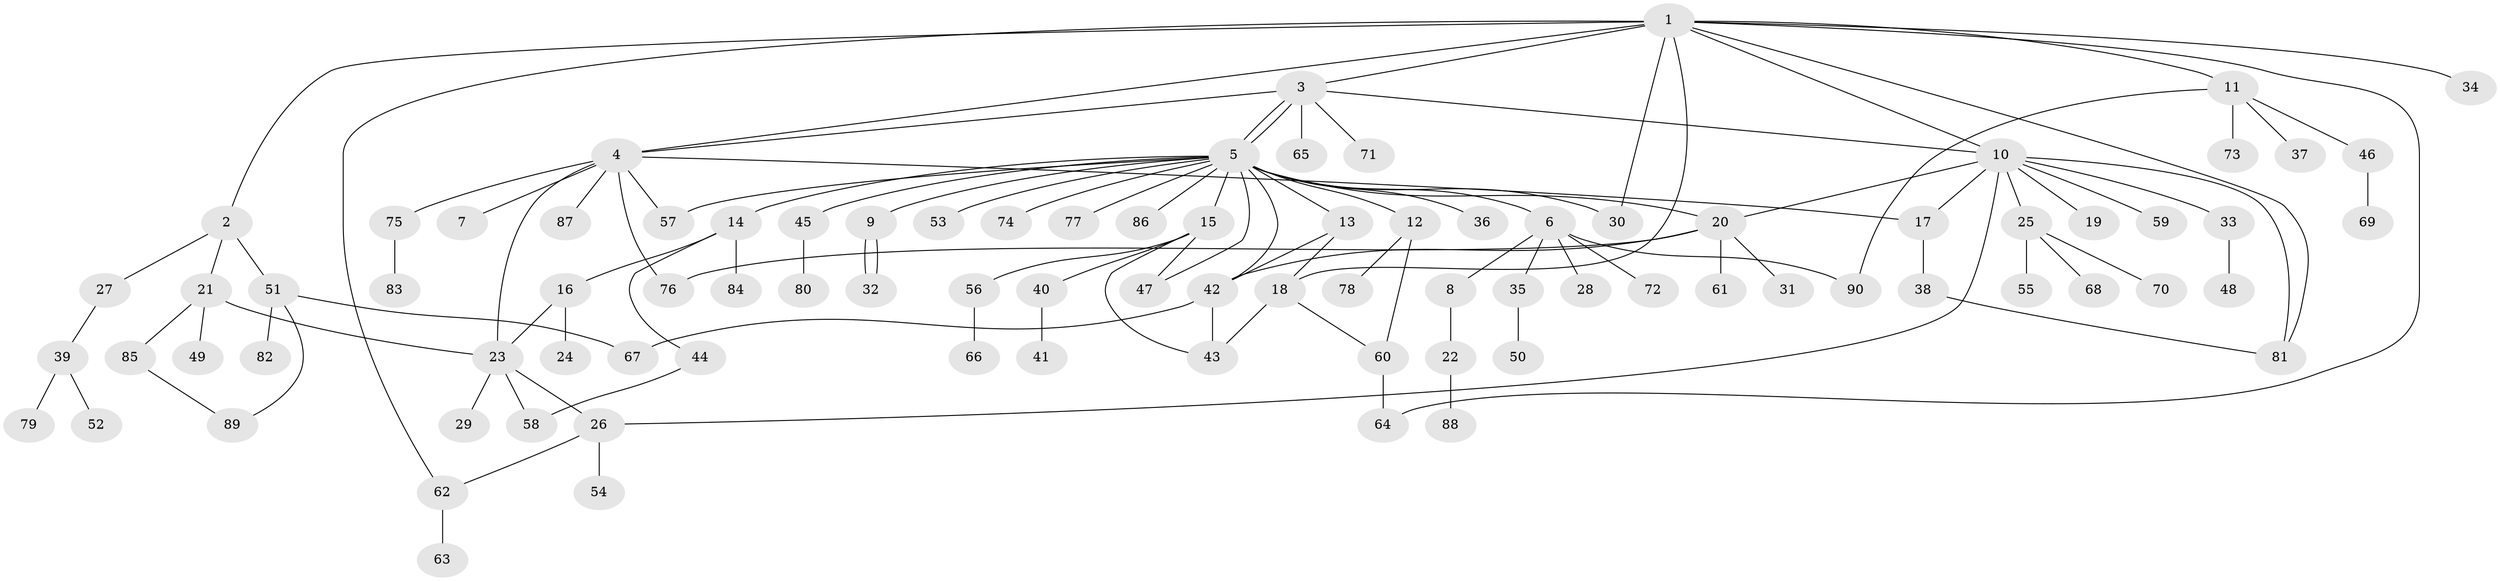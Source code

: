// Generated by graph-tools (version 1.1) at 2025/01/03/09/25 03:01:53]
// undirected, 90 vertices, 116 edges
graph export_dot {
graph [start="1"]
  node [color=gray90,style=filled];
  1;
  2;
  3;
  4;
  5;
  6;
  7;
  8;
  9;
  10;
  11;
  12;
  13;
  14;
  15;
  16;
  17;
  18;
  19;
  20;
  21;
  22;
  23;
  24;
  25;
  26;
  27;
  28;
  29;
  30;
  31;
  32;
  33;
  34;
  35;
  36;
  37;
  38;
  39;
  40;
  41;
  42;
  43;
  44;
  45;
  46;
  47;
  48;
  49;
  50;
  51;
  52;
  53;
  54;
  55;
  56;
  57;
  58;
  59;
  60;
  61;
  62;
  63;
  64;
  65;
  66;
  67;
  68;
  69;
  70;
  71;
  72;
  73;
  74;
  75;
  76;
  77;
  78;
  79;
  80;
  81;
  82;
  83;
  84;
  85;
  86;
  87;
  88;
  89;
  90;
  1 -- 2;
  1 -- 3;
  1 -- 4;
  1 -- 10;
  1 -- 11;
  1 -- 18;
  1 -- 30;
  1 -- 34;
  1 -- 62;
  1 -- 64;
  1 -- 81;
  2 -- 21;
  2 -- 27;
  2 -- 51;
  3 -- 4;
  3 -- 5;
  3 -- 5;
  3 -- 10;
  3 -- 65;
  3 -- 71;
  4 -- 7;
  4 -- 17;
  4 -- 23;
  4 -- 57;
  4 -- 75;
  4 -- 76;
  4 -- 87;
  5 -- 6;
  5 -- 9;
  5 -- 12;
  5 -- 13;
  5 -- 14;
  5 -- 15;
  5 -- 20;
  5 -- 30;
  5 -- 36;
  5 -- 42;
  5 -- 45;
  5 -- 47;
  5 -- 53;
  5 -- 57;
  5 -- 74;
  5 -- 77;
  5 -- 86;
  6 -- 8;
  6 -- 28;
  6 -- 35;
  6 -- 72;
  6 -- 90;
  8 -- 22;
  9 -- 32;
  9 -- 32;
  10 -- 17;
  10 -- 19;
  10 -- 20;
  10 -- 25;
  10 -- 26;
  10 -- 33;
  10 -- 59;
  10 -- 81;
  11 -- 37;
  11 -- 46;
  11 -- 73;
  11 -- 90;
  12 -- 60;
  12 -- 78;
  13 -- 18;
  13 -- 42;
  14 -- 16;
  14 -- 44;
  14 -- 84;
  15 -- 40;
  15 -- 43;
  15 -- 47;
  15 -- 56;
  16 -- 23;
  16 -- 24;
  17 -- 38;
  18 -- 43;
  18 -- 60;
  20 -- 31;
  20 -- 42;
  20 -- 61;
  20 -- 76;
  21 -- 23;
  21 -- 49;
  21 -- 85;
  22 -- 88;
  23 -- 26;
  23 -- 29;
  23 -- 58;
  25 -- 55;
  25 -- 68;
  25 -- 70;
  26 -- 54;
  26 -- 62;
  27 -- 39;
  33 -- 48;
  35 -- 50;
  38 -- 81;
  39 -- 52;
  39 -- 79;
  40 -- 41;
  42 -- 43;
  42 -- 67;
  44 -- 58;
  45 -- 80;
  46 -- 69;
  51 -- 67;
  51 -- 82;
  51 -- 89;
  56 -- 66;
  60 -- 64;
  62 -- 63;
  75 -- 83;
  85 -- 89;
}
